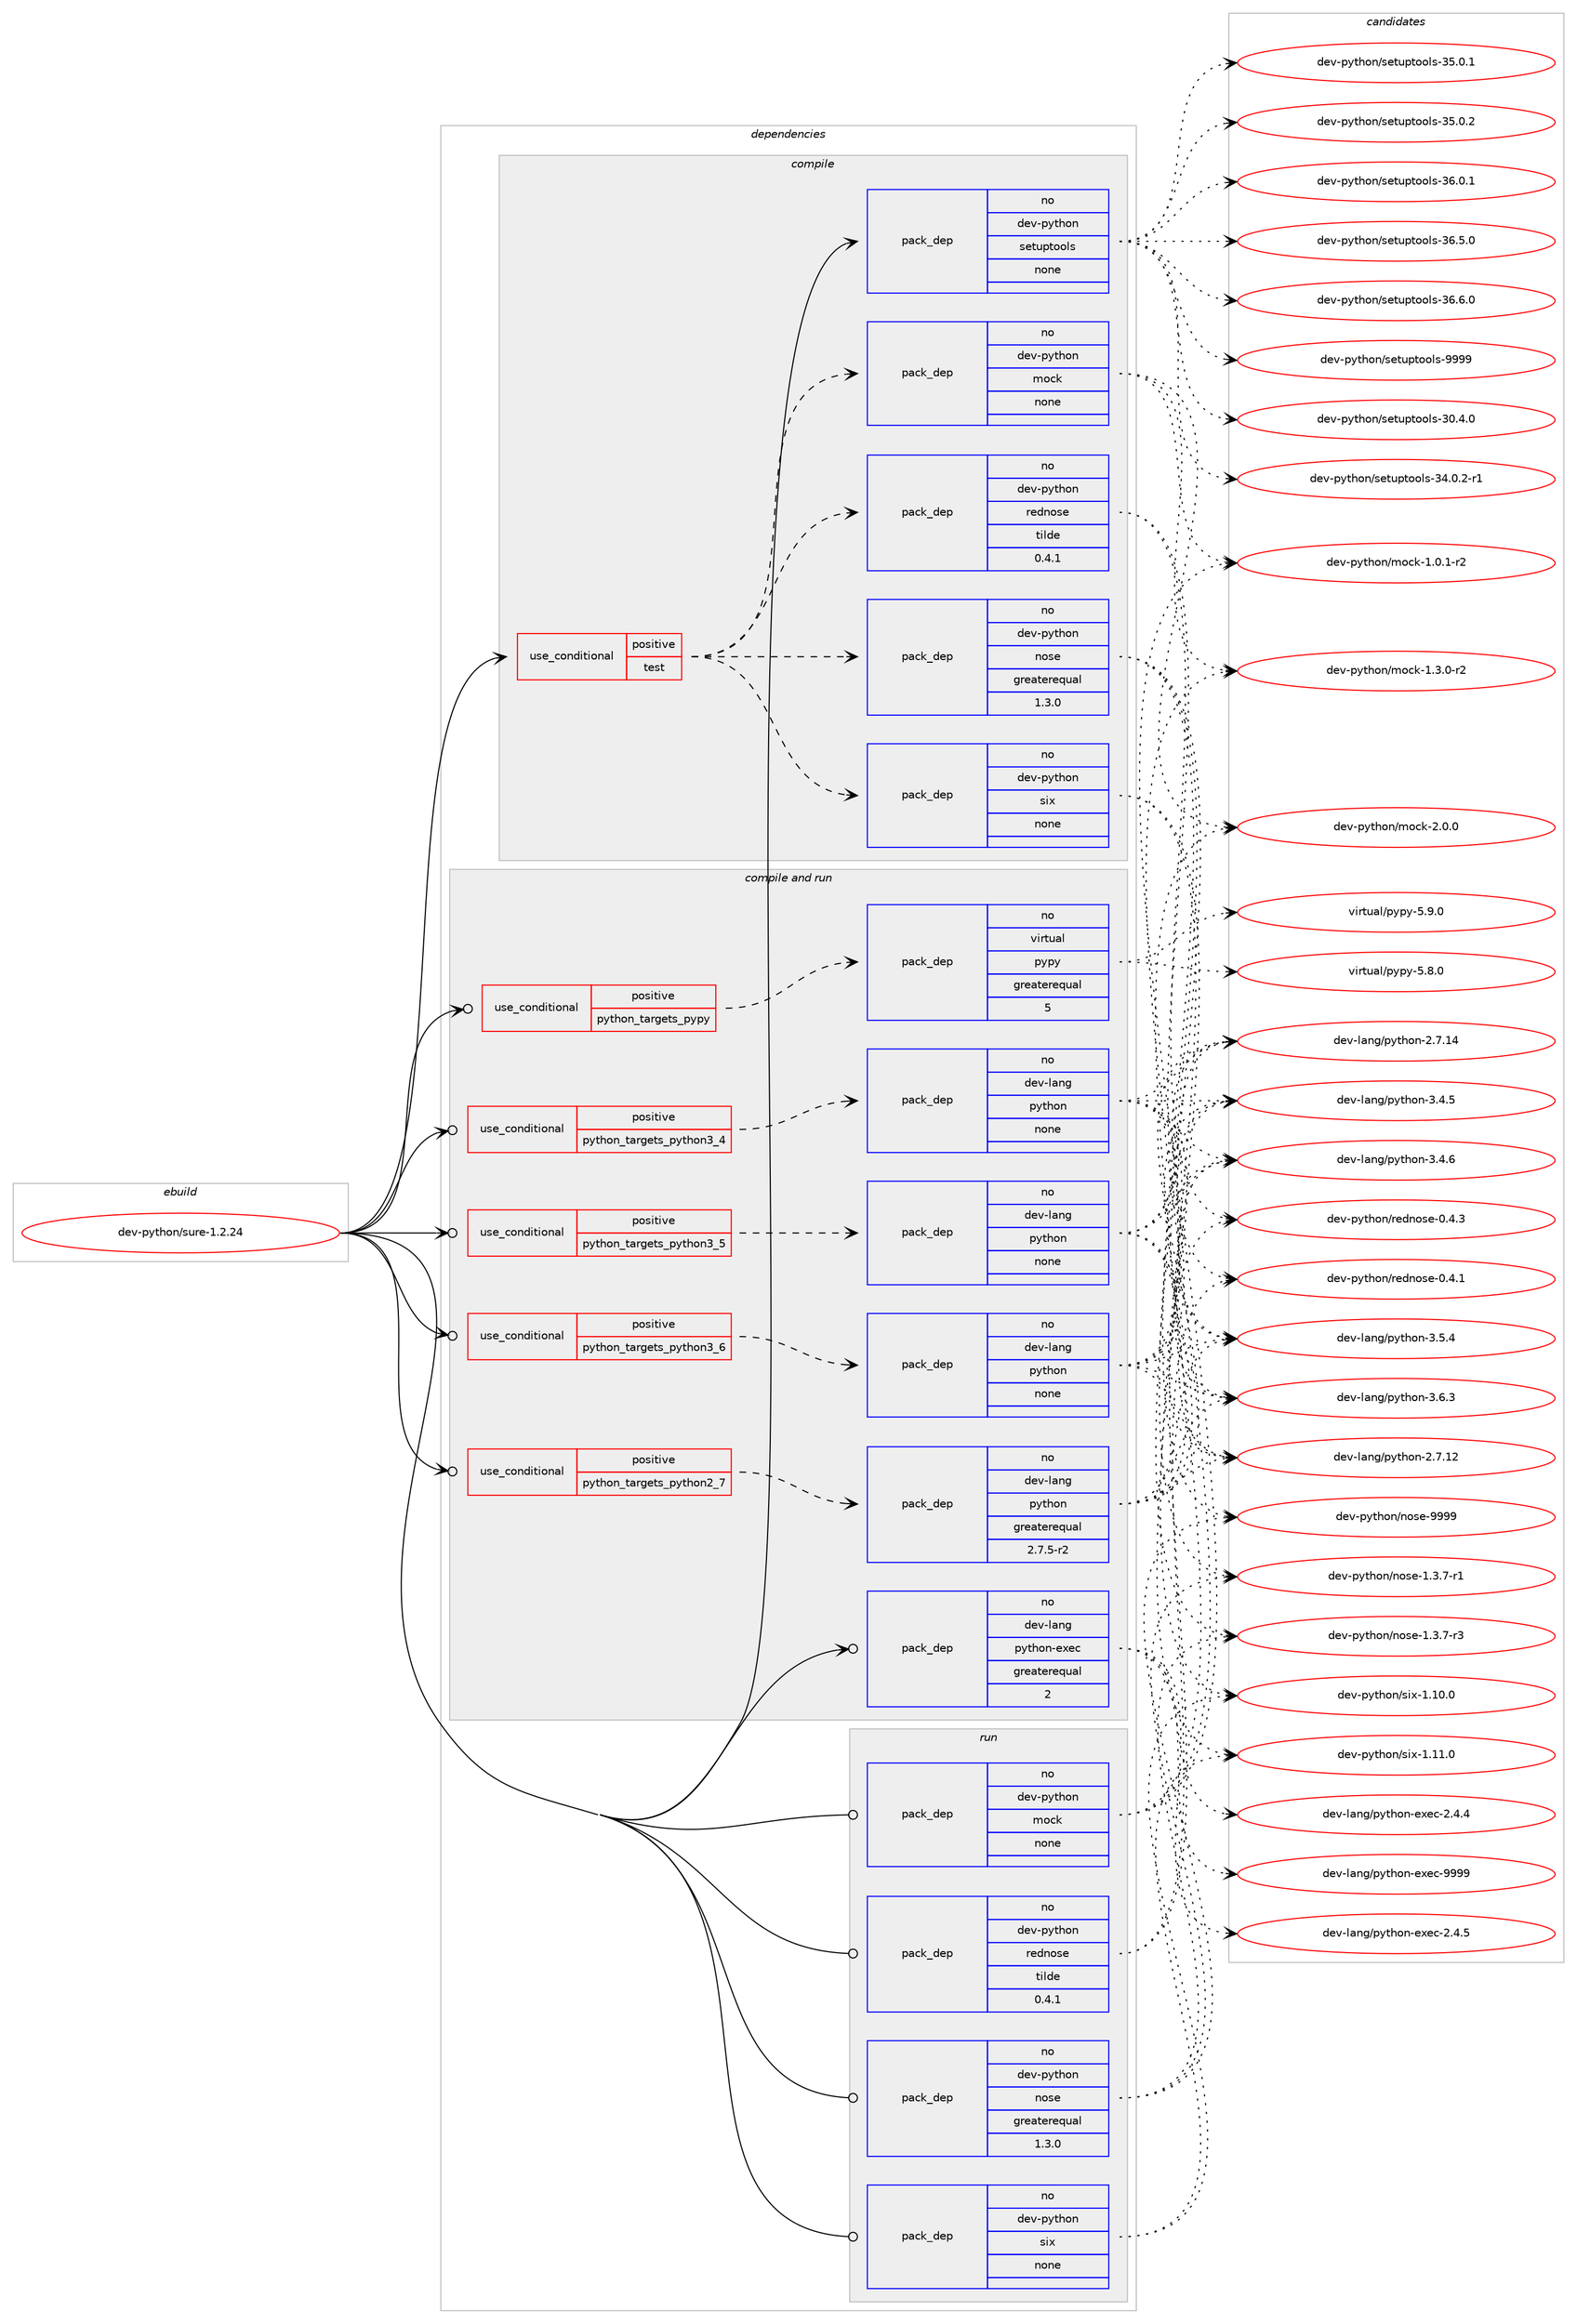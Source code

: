 digraph prolog {

# *************
# Graph options
# *************

newrank=true;
concentrate=true;
compound=true;
graph [rankdir=LR,fontname=Helvetica,fontsize=10,ranksep=1.5];#, ranksep=2.5, nodesep=0.2];
edge  [arrowhead=vee];
node  [fontname=Helvetica,fontsize=10];

# **********
# The ebuild
# **********

subgraph cluster_leftcol {
color=gray;
rank=same;
label=<<i>ebuild</i>>;
id [label="dev-python/sure-1.2.24", color=red, width=4, href="../dev-python/sure-1.2.24.svg"];
}

# ****************
# The dependencies
# ****************

subgraph cluster_midcol {
color=gray;
label=<<i>dependencies</i>>;
subgraph cluster_compile {
fillcolor="#eeeeee";
style=filled;
label=<<i>compile</i>>;
subgraph cond42404 {
dependency189565 [label=<<TABLE BORDER="0" CELLBORDER="1" CELLSPACING="0" CELLPADDING="4"><TR><TD ROWSPAN="3" CELLPADDING="10">use_conditional</TD></TR><TR><TD>positive</TD></TR><TR><TD>test</TD></TR></TABLE>>, shape=none, color=red];
subgraph pack143205 {
dependency189566 [label=<<TABLE BORDER="0" CELLBORDER="1" CELLSPACING="0" CELLPADDING="4" WIDTH="220"><TR><TD ROWSPAN="6" CELLPADDING="30">pack_dep</TD></TR><TR><TD WIDTH="110">no</TD></TR><TR><TD>dev-python</TD></TR><TR><TD>mock</TD></TR><TR><TD>none</TD></TR><TR><TD></TD></TR></TABLE>>, shape=none, color=blue];
}
dependency189565:e -> dependency189566:w [weight=20,style="dashed",arrowhead="vee"];
subgraph pack143206 {
dependency189567 [label=<<TABLE BORDER="0" CELLBORDER="1" CELLSPACING="0" CELLPADDING="4" WIDTH="220"><TR><TD ROWSPAN="6" CELLPADDING="30">pack_dep</TD></TR><TR><TD WIDTH="110">no</TD></TR><TR><TD>dev-python</TD></TR><TR><TD>nose</TD></TR><TR><TD>greaterequal</TD></TR><TR><TD>1.3.0</TD></TR></TABLE>>, shape=none, color=blue];
}
dependency189565:e -> dependency189567:w [weight=20,style="dashed",arrowhead="vee"];
subgraph pack143207 {
dependency189568 [label=<<TABLE BORDER="0" CELLBORDER="1" CELLSPACING="0" CELLPADDING="4" WIDTH="220"><TR><TD ROWSPAN="6" CELLPADDING="30">pack_dep</TD></TR><TR><TD WIDTH="110">no</TD></TR><TR><TD>dev-python</TD></TR><TR><TD>six</TD></TR><TR><TD>none</TD></TR><TR><TD></TD></TR></TABLE>>, shape=none, color=blue];
}
dependency189565:e -> dependency189568:w [weight=20,style="dashed",arrowhead="vee"];
subgraph pack143208 {
dependency189569 [label=<<TABLE BORDER="0" CELLBORDER="1" CELLSPACING="0" CELLPADDING="4" WIDTH="220"><TR><TD ROWSPAN="6" CELLPADDING="30">pack_dep</TD></TR><TR><TD WIDTH="110">no</TD></TR><TR><TD>dev-python</TD></TR><TR><TD>rednose</TD></TR><TR><TD>tilde</TD></TR><TR><TD>0.4.1</TD></TR></TABLE>>, shape=none, color=blue];
}
dependency189565:e -> dependency189569:w [weight=20,style="dashed",arrowhead="vee"];
}
id:e -> dependency189565:w [weight=20,style="solid",arrowhead="vee"];
subgraph pack143209 {
dependency189570 [label=<<TABLE BORDER="0" CELLBORDER="1" CELLSPACING="0" CELLPADDING="4" WIDTH="220"><TR><TD ROWSPAN="6" CELLPADDING="30">pack_dep</TD></TR><TR><TD WIDTH="110">no</TD></TR><TR><TD>dev-python</TD></TR><TR><TD>setuptools</TD></TR><TR><TD>none</TD></TR><TR><TD></TD></TR></TABLE>>, shape=none, color=blue];
}
id:e -> dependency189570:w [weight=20,style="solid",arrowhead="vee"];
}
subgraph cluster_compileandrun {
fillcolor="#eeeeee";
style=filled;
label=<<i>compile and run</i>>;
subgraph cond42405 {
dependency189571 [label=<<TABLE BORDER="0" CELLBORDER="1" CELLSPACING="0" CELLPADDING="4"><TR><TD ROWSPAN="3" CELLPADDING="10">use_conditional</TD></TR><TR><TD>positive</TD></TR><TR><TD>python_targets_pypy</TD></TR></TABLE>>, shape=none, color=red];
subgraph pack143210 {
dependency189572 [label=<<TABLE BORDER="0" CELLBORDER="1" CELLSPACING="0" CELLPADDING="4" WIDTH="220"><TR><TD ROWSPAN="6" CELLPADDING="30">pack_dep</TD></TR><TR><TD WIDTH="110">no</TD></TR><TR><TD>virtual</TD></TR><TR><TD>pypy</TD></TR><TR><TD>greaterequal</TD></TR><TR><TD>5</TD></TR></TABLE>>, shape=none, color=blue];
}
dependency189571:e -> dependency189572:w [weight=20,style="dashed",arrowhead="vee"];
}
id:e -> dependency189571:w [weight=20,style="solid",arrowhead="odotvee"];
subgraph cond42406 {
dependency189573 [label=<<TABLE BORDER="0" CELLBORDER="1" CELLSPACING="0" CELLPADDING="4"><TR><TD ROWSPAN="3" CELLPADDING="10">use_conditional</TD></TR><TR><TD>positive</TD></TR><TR><TD>python_targets_python2_7</TD></TR></TABLE>>, shape=none, color=red];
subgraph pack143211 {
dependency189574 [label=<<TABLE BORDER="0" CELLBORDER="1" CELLSPACING="0" CELLPADDING="4" WIDTH="220"><TR><TD ROWSPAN="6" CELLPADDING="30">pack_dep</TD></TR><TR><TD WIDTH="110">no</TD></TR><TR><TD>dev-lang</TD></TR><TR><TD>python</TD></TR><TR><TD>greaterequal</TD></TR><TR><TD>2.7.5-r2</TD></TR></TABLE>>, shape=none, color=blue];
}
dependency189573:e -> dependency189574:w [weight=20,style="dashed",arrowhead="vee"];
}
id:e -> dependency189573:w [weight=20,style="solid",arrowhead="odotvee"];
subgraph cond42407 {
dependency189575 [label=<<TABLE BORDER="0" CELLBORDER="1" CELLSPACING="0" CELLPADDING="4"><TR><TD ROWSPAN="3" CELLPADDING="10">use_conditional</TD></TR><TR><TD>positive</TD></TR><TR><TD>python_targets_python3_4</TD></TR></TABLE>>, shape=none, color=red];
subgraph pack143212 {
dependency189576 [label=<<TABLE BORDER="0" CELLBORDER="1" CELLSPACING="0" CELLPADDING="4" WIDTH="220"><TR><TD ROWSPAN="6" CELLPADDING="30">pack_dep</TD></TR><TR><TD WIDTH="110">no</TD></TR><TR><TD>dev-lang</TD></TR><TR><TD>python</TD></TR><TR><TD>none</TD></TR><TR><TD></TD></TR></TABLE>>, shape=none, color=blue];
}
dependency189575:e -> dependency189576:w [weight=20,style="dashed",arrowhead="vee"];
}
id:e -> dependency189575:w [weight=20,style="solid",arrowhead="odotvee"];
subgraph cond42408 {
dependency189577 [label=<<TABLE BORDER="0" CELLBORDER="1" CELLSPACING="0" CELLPADDING="4"><TR><TD ROWSPAN="3" CELLPADDING="10">use_conditional</TD></TR><TR><TD>positive</TD></TR><TR><TD>python_targets_python3_5</TD></TR></TABLE>>, shape=none, color=red];
subgraph pack143213 {
dependency189578 [label=<<TABLE BORDER="0" CELLBORDER="1" CELLSPACING="0" CELLPADDING="4" WIDTH="220"><TR><TD ROWSPAN="6" CELLPADDING="30">pack_dep</TD></TR><TR><TD WIDTH="110">no</TD></TR><TR><TD>dev-lang</TD></TR><TR><TD>python</TD></TR><TR><TD>none</TD></TR><TR><TD></TD></TR></TABLE>>, shape=none, color=blue];
}
dependency189577:e -> dependency189578:w [weight=20,style="dashed",arrowhead="vee"];
}
id:e -> dependency189577:w [weight=20,style="solid",arrowhead="odotvee"];
subgraph cond42409 {
dependency189579 [label=<<TABLE BORDER="0" CELLBORDER="1" CELLSPACING="0" CELLPADDING="4"><TR><TD ROWSPAN="3" CELLPADDING="10">use_conditional</TD></TR><TR><TD>positive</TD></TR><TR><TD>python_targets_python3_6</TD></TR></TABLE>>, shape=none, color=red];
subgraph pack143214 {
dependency189580 [label=<<TABLE BORDER="0" CELLBORDER="1" CELLSPACING="0" CELLPADDING="4" WIDTH="220"><TR><TD ROWSPAN="6" CELLPADDING="30">pack_dep</TD></TR><TR><TD WIDTH="110">no</TD></TR><TR><TD>dev-lang</TD></TR><TR><TD>python</TD></TR><TR><TD>none</TD></TR><TR><TD></TD></TR></TABLE>>, shape=none, color=blue];
}
dependency189579:e -> dependency189580:w [weight=20,style="dashed",arrowhead="vee"];
}
id:e -> dependency189579:w [weight=20,style="solid",arrowhead="odotvee"];
subgraph pack143215 {
dependency189581 [label=<<TABLE BORDER="0" CELLBORDER="1" CELLSPACING="0" CELLPADDING="4" WIDTH="220"><TR><TD ROWSPAN="6" CELLPADDING="30">pack_dep</TD></TR><TR><TD WIDTH="110">no</TD></TR><TR><TD>dev-lang</TD></TR><TR><TD>python-exec</TD></TR><TR><TD>greaterequal</TD></TR><TR><TD>2</TD></TR></TABLE>>, shape=none, color=blue];
}
id:e -> dependency189581:w [weight=20,style="solid",arrowhead="odotvee"];
}
subgraph cluster_run {
fillcolor="#eeeeee";
style=filled;
label=<<i>run</i>>;
subgraph pack143216 {
dependency189582 [label=<<TABLE BORDER="0" CELLBORDER="1" CELLSPACING="0" CELLPADDING="4" WIDTH="220"><TR><TD ROWSPAN="6" CELLPADDING="30">pack_dep</TD></TR><TR><TD WIDTH="110">no</TD></TR><TR><TD>dev-python</TD></TR><TR><TD>mock</TD></TR><TR><TD>none</TD></TR><TR><TD></TD></TR></TABLE>>, shape=none, color=blue];
}
id:e -> dependency189582:w [weight=20,style="solid",arrowhead="odot"];
subgraph pack143217 {
dependency189583 [label=<<TABLE BORDER="0" CELLBORDER="1" CELLSPACING="0" CELLPADDING="4" WIDTH="220"><TR><TD ROWSPAN="6" CELLPADDING="30">pack_dep</TD></TR><TR><TD WIDTH="110">no</TD></TR><TR><TD>dev-python</TD></TR><TR><TD>nose</TD></TR><TR><TD>greaterequal</TD></TR><TR><TD>1.3.0</TD></TR></TABLE>>, shape=none, color=blue];
}
id:e -> dependency189583:w [weight=20,style="solid",arrowhead="odot"];
subgraph pack143218 {
dependency189584 [label=<<TABLE BORDER="0" CELLBORDER="1" CELLSPACING="0" CELLPADDING="4" WIDTH="220"><TR><TD ROWSPAN="6" CELLPADDING="30">pack_dep</TD></TR><TR><TD WIDTH="110">no</TD></TR><TR><TD>dev-python</TD></TR><TR><TD>rednose</TD></TR><TR><TD>tilde</TD></TR><TR><TD>0.4.1</TD></TR></TABLE>>, shape=none, color=blue];
}
id:e -> dependency189584:w [weight=20,style="solid",arrowhead="odot"];
subgraph pack143219 {
dependency189585 [label=<<TABLE BORDER="0" CELLBORDER="1" CELLSPACING="0" CELLPADDING="4" WIDTH="220"><TR><TD ROWSPAN="6" CELLPADDING="30">pack_dep</TD></TR><TR><TD WIDTH="110">no</TD></TR><TR><TD>dev-python</TD></TR><TR><TD>six</TD></TR><TR><TD>none</TD></TR><TR><TD></TD></TR></TABLE>>, shape=none, color=blue];
}
id:e -> dependency189585:w [weight=20,style="solid",arrowhead="odot"];
}
}

# **************
# The candidates
# **************

subgraph cluster_choices {
rank=same;
color=gray;
label=<<i>candidates</i>>;

subgraph choice143205 {
color=black;
nodesep=1;
choice1001011184511212111610411111047109111991074549464846494511450 [label="dev-python/mock-1.0.1-r2", color=red, width=4,href="../dev-python/mock-1.0.1-r2.svg"];
choice1001011184511212111610411111047109111991074549465146484511450 [label="dev-python/mock-1.3.0-r2", color=red, width=4,href="../dev-python/mock-1.3.0-r2.svg"];
choice100101118451121211161041111104710911199107455046484648 [label="dev-python/mock-2.0.0", color=red, width=4,href="../dev-python/mock-2.0.0.svg"];
dependency189566:e -> choice1001011184511212111610411111047109111991074549464846494511450:w [style=dotted,weight="100"];
dependency189566:e -> choice1001011184511212111610411111047109111991074549465146484511450:w [style=dotted,weight="100"];
dependency189566:e -> choice100101118451121211161041111104710911199107455046484648:w [style=dotted,weight="100"];
}
subgraph choice143206 {
color=black;
nodesep=1;
choice10010111845112121116104111110471101111151014549465146554511449 [label="dev-python/nose-1.3.7-r1", color=red, width=4,href="../dev-python/nose-1.3.7-r1.svg"];
choice10010111845112121116104111110471101111151014549465146554511451 [label="dev-python/nose-1.3.7-r3", color=red, width=4,href="../dev-python/nose-1.3.7-r3.svg"];
choice10010111845112121116104111110471101111151014557575757 [label="dev-python/nose-9999", color=red, width=4,href="../dev-python/nose-9999.svg"];
dependency189567:e -> choice10010111845112121116104111110471101111151014549465146554511449:w [style=dotted,weight="100"];
dependency189567:e -> choice10010111845112121116104111110471101111151014549465146554511451:w [style=dotted,weight="100"];
dependency189567:e -> choice10010111845112121116104111110471101111151014557575757:w [style=dotted,weight="100"];
}
subgraph choice143207 {
color=black;
nodesep=1;
choice100101118451121211161041111104711510512045494649484648 [label="dev-python/six-1.10.0", color=red, width=4,href="../dev-python/six-1.10.0.svg"];
choice100101118451121211161041111104711510512045494649494648 [label="dev-python/six-1.11.0", color=red, width=4,href="../dev-python/six-1.11.0.svg"];
dependency189568:e -> choice100101118451121211161041111104711510512045494649484648:w [style=dotted,weight="100"];
dependency189568:e -> choice100101118451121211161041111104711510512045494649494648:w [style=dotted,weight="100"];
}
subgraph choice143208 {
color=black;
nodesep=1;
choice1001011184511212111610411111047114101100110111115101454846524649 [label="dev-python/rednose-0.4.1", color=red, width=4,href="../dev-python/rednose-0.4.1.svg"];
choice1001011184511212111610411111047114101100110111115101454846524651 [label="dev-python/rednose-0.4.3", color=red, width=4,href="../dev-python/rednose-0.4.3.svg"];
dependency189569:e -> choice1001011184511212111610411111047114101100110111115101454846524649:w [style=dotted,weight="100"];
dependency189569:e -> choice1001011184511212111610411111047114101100110111115101454846524651:w [style=dotted,weight="100"];
}
subgraph choice143209 {
color=black;
nodesep=1;
choice100101118451121211161041111104711510111611711211611111110811545514846524648 [label="dev-python/setuptools-30.4.0", color=red, width=4,href="../dev-python/setuptools-30.4.0.svg"];
choice1001011184511212111610411111047115101116117112116111111108115455152464846504511449 [label="dev-python/setuptools-34.0.2-r1", color=red, width=4,href="../dev-python/setuptools-34.0.2-r1.svg"];
choice100101118451121211161041111104711510111611711211611111110811545515346484649 [label="dev-python/setuptools-35.0.1", color=red, width=4,href="../dev-python/setuptools-35.0.1.svg"];
choice100101118451121211161041111104711510111611711211611111110811545515346484650 [label="dev-python/setuptools-35.0.2", color=red, width=4,href="../dev-python/setuptools-35.0.2.svg"];
choice100101118451121211161041111104711510111611711211611111110811545515446484649 [label="dev-python/setuptools-36.0.1", color=red, width=4,href="../dev-python/setuptools-36.0.1.svg"];
choice100101118451121211161041111104711510111611711211611111110811545515446534648 [label="dev-python/setuptools-36.5.0", color=red, width=4,href="../dev-python/setuptools-36.5.0.svg"];
choice100101118451121211161041111104711510111611711211611111110811545515446544648 [label="dev-python/setuptools-36.6.0", color=red, width=4,href="../dev-python/setuptools-36.6.0.svg"];
choice10010111845112121116104111110471151011161171121161111111081154557575757 [label="dev-python/setuptools-9999", color=red, width=4,href="../dev-python/setuptools-9999.svg"];
dependency189570:e -> choice100101118451121211161041111104711510111611711211611111110811545514846524648:w [style=dotted,weight="100"];
dependency189570:e -> choice1001011184511212111610411111047115101116117112116111111108115455152464846504511449:w [style=dotted,weight="100"];
dependency189570:e -> choice100101118451121211161041111104711510111611711211611111110811545515346484649:w [style=dotted,weight="100"];
dependency189570:e -> choice100101118451121211161041111104711510111611711211611111110811545515346484650:w [style=dotted,weight="100"];
dependency189570:e -> choice100101118451121211161041111104711510111611711211611111110811545515446484649:w [style=dotted,weight="100"];
dependency189570:e -> choice100101118451121211161041111104711510111611711211611111110811545515446534648:w [style=dotted,weight="100"];
dependency189570:e -> choice100101118451121211161041111104711510111611711211611111110811545515446544648:w [style=dotted,weight="100"];
dependency189570:e -> choice10010111845112121116104111110471151011161171121161111111081154557575757:w [style=dotted,weight="100"];
}
subgraph choice143210 {
color=black;
nodesep=1;
choice1181051141161179710847112121112121455346564648 [label="virtual/pypy-5.8.0", color=red, width=4,href="../virtual/pypy-5.8.0.svg"];
choice1181051141161179710847112121112121455346574648 [label="virtual/pypy-5.9.0", color=red, width=4,href="../virtual/pypy-5.9.0.svg"];
dependency189572:e -> choice1181051141161179710847112121112121455346564648:w [style=dotted,weight="100"];
dependency189572:e -> choice1181051141161179710847112121112121455346574648:w [style=dotted,weight="100"];
}
subgraph choice143211 {
color=black;
nodesep=1;
choice10010111845108971101034711212111610411111045504655464950 [label="dev-lang/python-2.7.12", color=red, width=4,href="../dev-lang/python-2.7.12.svg"];
choice10010111845108971101034711212111610411111045504655464952 [label="dev-lang/python-2.7.14", color=red, width=4,href="../dev-lang/python-2.7.14.svg"];
choice100101118451089711010347112121116104111110455146524653 [label="dev-lang/python-3.4.5", color=red, width=4,href="../dev-lang/python-3.4.5.svg"];
choice100101118451089711010347112121116104111110455146524654 [label="dev-lang/python-3.4.6", color=red, width=4,href="../dev-lang/python-3.4.6.svg"];
choice100101118451089711010347112121116104111110455146534652 [label="dev-lang/python-3.5.4", color=red, width=4,href="../dev-lang/python-3.5.4.svg"];
choice100101118451089711010347112121116104111110455146544651 [label="dev-lang/python-3.6.3", color=red, width=4,href="../dev-lang/python-3.6.3.svg"];
dependency189574:e -> choice10010111845108971101034711212111610411111045504655464950:w [style=dotted,weight="100"];
dependency189574:e -> choice10010111845108971101034711212111610411111045504655464952:w [style=dotted,weight="100"];
dependency189574:e -> choice100101118451089711010347112121116104111110455146524653:w [style=dotted,weight="100"];
dependency189574:e -> choice100101118451089711010347112121116104111110455146524654:w [style=dotted,weight="100"];
dependency189574:e -> choice100101118451089711010347112121116104111110455146534652:w [style=dotted,weight="100"];
dependency189574:e -> choice100101118451089711010347112121116104111110455146544651:w [style=dotted,weight="100"];
}
subgraph choice143212 {
color=black;
nodesep=1;
choice10010111845108971101034711212111610411111045504655464950 [label="dev-lang/python-2.7.12", color=red, width=4,href="../dev-lang/python-2.7.12.svg"];
choice10010111845108971101034711212111610411111045504655464952 [label="dev-lang/python-2.7.14", color=red, width=4,href="../dev-lang/python-2.7.14.svg"];
choice100101118451089711010347112121116104111110455146524653 [label="dev-lang/python-3.4.5", color=red, width=4,href="../dev-lang/python-3.4.5.svg"];
choice100101118451089711010347112121116104111110455146524654 [label="dev-lang/python-3.4.6", color=red, width=4,href="../dev-lang/python-3.4.6.svg"];
choice100101118451089711010347112121116104111110455146534652 [label="dev-lang/python-3.5.4", color=red, width=4,href="../dev-lang/python-3.5.4.svg"];
choice100101118451089711010347112121116104111110455146544651 [label="dev-lang/python-3.6.3", color=red, width=4,href="../dev-lang/python-3.6.3.svg"];
dependency189576:e -> choice10010111845108971101034711212111610411111045504655464950:w [style=dotted,weight="100"];
dependency189576:e -> choice10010111845108971101034711212111610411111045504655464952:w [style=dotted,weight="100"];
dependency189576:e -> choice100101118451089711010347112121116104111110455146524653:w [style=dotted,weight="100"];
dependency189576:e -> choice100101118451089711010347112121116104111110455146524654:w [style=dotted,weight="100"];
dependency189576:e -> choice100101118451089711010347112121116104111110455146534652:w [style=dotted,weight="100"];
dependency189576:e -> choice100101118451089711010347112121116104111110455146544651:w [style=dotted,weight="100"];
}
subgraph choice143213 {
color=black;
nodesep=1;
choice10010111845108971101034711212111610411111045504655464950 [label="dev-lang/python-2.7.12", color=red, width=4,href="../dev-lang/python-2.7.12.svg"];
choice10010111845108971101034711212111610411111045504655464952 [label="dev-lang/python-2.7.14", color=red, width=4,href="../dev-lang/python-2.7.14.svg"];
choice100101118451089711010347112121116104111110455146524653 [label="dev-lang/python-3.4.5", color=red, width=4,href="../dev-lang/python-3.4.5.svg"];
choice100101118451089711010347112121116104111110455146524654 [label="dev-lang/python-3.4.6", color=red, width=4,href="../dev-lang/python-3.4.6.svg"];
choice100101118451089711010347112121116104111110455146534652 [label="dev-lang/python-3.5.4", color=red, width=4,href="../dev-lang/python-3.5.4.svg"];
choice100101118451089711010347112121116104111110455146544651 [label="dev-lang/python-3.6.3", color=red, width=4,href="../dev-lang/python-3.6.3.svg"];
dependency189578:e -> choice10010111845108971101034711212111610411111045504655464950:w [style=dotted,weight="100"];
dependency189578:e -> choice10010111845108971101034711212111610411111045504655464952:w [style=dotted,weight="100"];
dependency189578:e -> choice100101118451089711010347112121116104111110455146524653:w [style=dotted,weight="100"];
dependency189578:e -> choice100101118451089711010347112121116104111110455146524654:w [style=dotted,weight="100"];
dependency189578:e -> choice100101118451089711010347112121116104111110455146534652:w [style=dotted,weight="100"];
dependency189578:e -> choice100101118451089711010347112121116104111110455146544651:w [style=dotted,weight="100"];
}
subgraph choice143214 {
color=black;
nodesep=1;
choice10010111845108971101034711212111610411111045504655464950 [label="dev-lang/python-2.7.12", color=red, width=4,href="../dev-lang/python-2.7.12.svg"];
choice10010111845108971101034711212111610411111045504655464952 [label="dev-lang/python-2.7.14", color=red, width=4,href="../dev-lang/python-2.7.14.svg"];
choice100101118451089711010347112121116104111110455146524653 [label="dev-lang/python-3.4.5", color=red, width=4,href="../dev-lang/python-3.4.5.svg"];
choice100101118451089711010347112121116104111110455146524654 [label="dev-lang/python-3.4.6", color=red, width=4,href="../dev-lang/python-3.4.6.svg"];
choice100101118451089711010347112121116104111110455146534652 [label="dev-lang/python-3.5.4", color=red, width=4,href="../dev-lang/python-3.5.4.svg"];
choice100101118451089711010347112121116104111110455146544651 [label="dev-lang/python-3.6.3", color=red, width=4,href="../dev-lang/python-3.6.3.svg"];
dependency189580:e -> choice10010111845108971101034711212111610411111045504655464950:w [style=dotted,weight="100"];
dependency189580:e -> choice10010111845108971101034711212111610411111045504655464952:w [style=dotted,weight="100"];
dependency189580:e -> choice100101118451089711010347112121116104111110455146524653:w [style=dotted,weight="100"];
dependency189580:e -> choice100101118451089711010347112121116104111110455146524654:w [style=dotted,weight="100"];
dependency189580:e -> choice100101118451089711010347112121116104111110455146534652:w [style=dotted,weight="100"];
dependency189580:e -> choice100101118451089711010347112121116104111110455146544651:w [style=dotted,weight="100"];
}
subgraph choice143215 {
color=black;
nodesep=1;
choice1001011184510897110103471121211161041111104510112010199455046524652 [label="dev-lang/python-exec-2.4.4", color=red, width=4,href="../dev-lang/python-exec-2.4.4.svg"];
choice1001011184510897110103471121211161041111104510112010199455046524653 [label="dev-lang/python-exec-2.4.5", color=red, width=4,href="../dev-lang/python-exec-2.4.5.svg"];
choice10010111845108971101034711212111610411111045101120101994557575757 [label="dev-lang/python-exec-9999", color=red, width=4,href="../dev-lang/python-exec-9999.svg"];
dependency189581:e -> choice1001011184510897110103471121211161041111104510112010199455046524652:w [style=dotted,weight="100"];
dependency189581:e -> choice1001011184510897110103471121211161041111104510112010199455046524653:w [style=dotted,weight="100"];
dependency189581:e -> choice10010111845108971101034711212111610411111045101120101994557575757:w [style=dotted,weight="100"];
}
subgraph choice143216 {
color=black;
nodesep=1;
choice1001011184511212111610411111047109111991074549464846494511450 [label="dev-python/mock-1.0.1-r2", color=red, width=4,href="../dev-python/mock-1.0.1-r2.svg"];
choice1001011184511212111610411111047109111991074549465146484511450 [label="dev-python/mock-1.3.0-r2", color=red, width=4,href="../dev-python/mock-1.3.0-r2.svg"];
choice100101118451121211161041111104710911199107455046484648 [label="dev-python/mock-2.0.0", color=red, width=4,href="../dev-python/mock-2.0.0.svg"];
dependency189582:e -> choice1001011184511212111610411111047109111991074549464846494511450:w [style=dotted,weight="100"];
dependency189582:e -> choice1001011184511212111610411111047109111991074549465146484511450:w [style=dotted,weight="100"];
dependency189582:e -> choice100101118451121211161041111104710911199107455046484648:w [style=dotted,weight="100"];
}
subgraph choice143217 {
color=black;
nodesep=1;
choice10010111845112121116104111110471101111151014549465146554511449 [label="dev-python/nose-1.3.7-r1", color=red, width=4,href="../dev-python/nose-1.3.7-r1.svg"];
choice10010111845112121116104111110471101111151014549465146554511451 [label="dev-python/nose-1.3.7-r3", color=red, width=4,href="../dev-python/nose-1.3.7-r3.svg"];
choice10010111845112121116104111110471101111151014557575757 [label="dev-python/nose-9999", color=red, width=4,href="../dev-python/nose-9999.svg"];
dependency189583:e -> choice10010111845112121116104111110471101111151014549465146554511449:w [style=dotted,weight="100"];
dependency189583:e -> choice10010111845112121116104111110471101111151014549465146554511451:w [style=dotted,weight="100"];
dependency189583:e -> choice10010111845112121116104111110471101111151014557575757:w [style=dotted,weight="100"];
}
subgraph choice143218 {
color=black;
nodesep=1;
choice1001011184511212111610411111047114101100110111115101454846524649 [label="dev-python/rednose-0.4.1", color=red, width=4,href="../dev-python/rednose-0.4.1.svg"];
choice1001011184511212111610411111047114101100110111115101454846524651 [label="dev-python/rednose-0.4.3", color=red, width=4,href="../dev-python/rednose-0.4.3.svg"];
dependency189584:e -> choice1001011184511212111610411111047114101100110111115101454846524649:w [style=dotted,weight="100"];
dependency189584:e -> choice1001011184511212111610411111047114101100110111115101454846524651:w [style=dotted,weight="100"];
}
subgraph choice143219 {
color=black;
nodesep=1;
choice100101118451121211161041111104711510512045494649484648 [label="dev-python/six-1.10.0", color=red, width=4,href="../dev-python/six-1.10.0.svg"];
choice100101118451121211161041111104711510512045494649494648 [label="dev-python/six-1.11.0", color=red, width=4,href="../dev-python/six-1.11.0.svg"];
dependency189585:e -> choice100101118451121211161041111104711510512045494649484648:w [style=dotted,weight="100"];
dependency189585:e -> choice100101118451121211161041111104711510512045494649494648:w [style=dotted,weight="100"];
}
}

}
